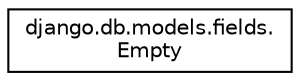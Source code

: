 digraph "Graphical Class Hierarchy"
{
 // LATEX_PDF_SIZE
  edge [fontname="Helvetica",fontsize="10",labelfontname="Helvetica",labelfontsize="10"];
  node [fontname="Helvetica",fontsize="10",shape=record];
  rankdir="LR";
  Node0 [label="django.db.models.fields.\lEmpty",height=0.2,width=0.4,color="black", fillcolor="white", style="filled",URL="$d9/d0e/classdjango_1_1db_1_1models_1_1fields_1_1_empty.html",tooltip=" "];
}
